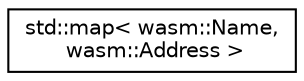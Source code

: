 digraph "Graphical Class Hierarchy"
{
  edge [fontname="Helvetica",fontsize="10",labelfontname="Helvetica",labelfontsize="10"];
  node [fontname="Helvetica",fontsize="10",shape=record];
  rankdir="LR";
  Node0 [label="std::map\< wasm::Name,\l wasm::Address \>",height=0.2,width=0.4,color="black", fillcolor="white", style="filled",URL="$classstd_1_1map.html"];
}
